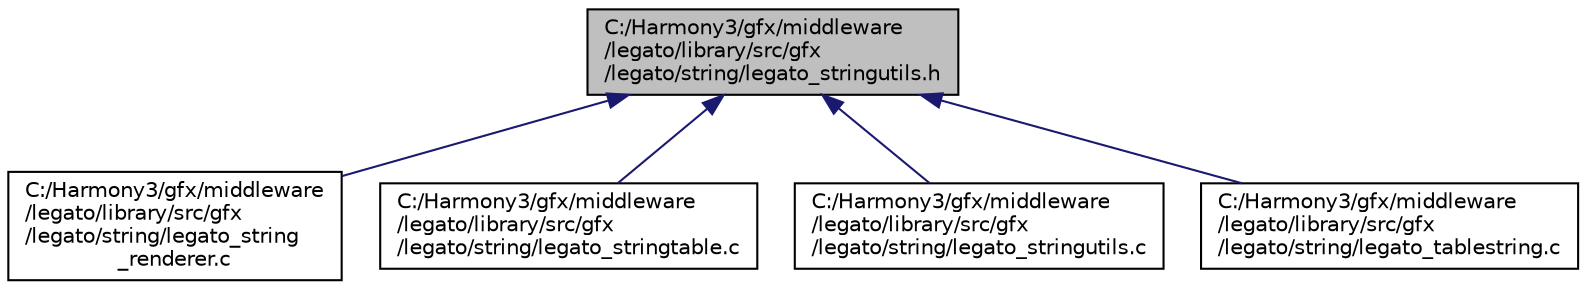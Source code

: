 digraph "C:/Harmony3/gfx/middleware/legato/library/src/gfx/legato/string/legato_stringutils.h"
{
 // LATEX_PDF_SIZE
  edge [fontname="Helvetica",fontsize="10",labelfontname="Helvetica",labelfontsize="10"];
  node [fontname="Helvetica",fontsize="10",shape=record];
  Node1 [label="C:/Harmony3/gfx/middleware\l/legato/library/src/gfx\l/legato/string/legato_stringutils.h",height=0.2,width=0.4,color="black", fillcolor="grey75", style="filled", fontcolor="black",tooltip=" "];
  Node1 -> Node2 [dir="back",color="midnightblue",fontsize="10",style="solid",fontname="Helvetica"];
  Node2 [label="C:/Harmony3/gfx/middleware\l/legato/library/src/gfx\l/legato/string/legato_string\l_renderer.c",height=0.2,width=0.4,color="black", fillcolor="white", style="filled",URL="$legato__string__renderer_8c.html",tooltip=" "];
  Node1 -> Node3 [dir="back",color="midnightblue",fontsize="10",style="solid",fontname="Helvetica"];
  Node3 [label="C:/Harmony3/gfx/middleware\l/legato/library/src/gfx\l/legato/string/legato_stringtable.c",height=0.2,width=0.4,color="black", fillcolor="white", style="filled",URL="$legato__stringtable_8c.html",tooltip=" "];
  Node1 -> Node4 [dir="back",color="midnightblue",fontsize="10",style="solid",fontname="Helvetica"];
  Node4 [label="C:/Harmony3/gfx/middleware\l/legato/library/src/gfx\l/legato/string/legato_stringutils.c",height=0.2,width=0.4,color="black", fillcolor="white", style="filled",URL="$legato__stringutils_8c.html",tooltip=" "];
  Node1 -> Node5 [dir="back",color="midnightblue",fontsize="10",style="solid",fontname="Helvetica"];
  Node5 [label="C:/Harmony3/gfx/middleware\l/legato/library/src/gfx\l/legato/string/legato_tablestring.c",height=0.2,width=0.4,color="black", fillcolor="white", style="filled",URL="$legato__tablestring_8c.html",tooltip=" "];
}
